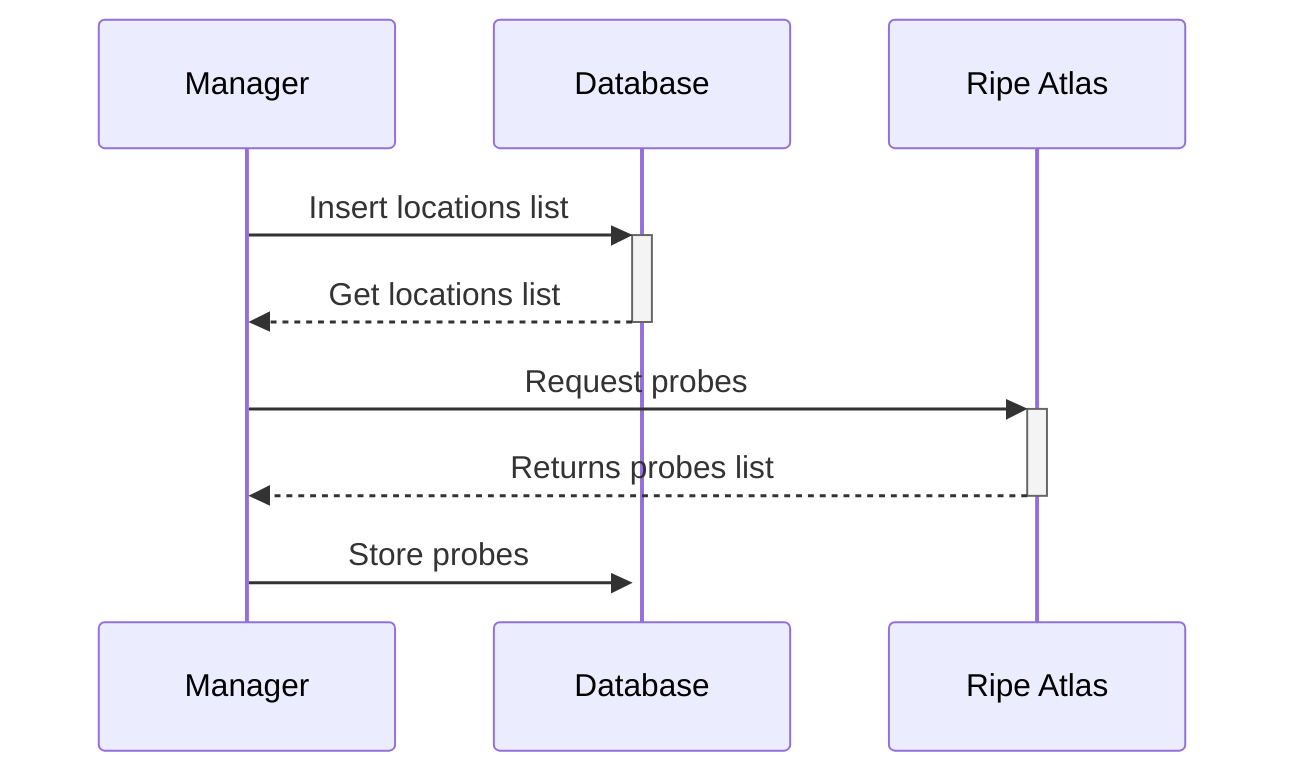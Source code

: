 sequenceDiagram
    Manager->>+Database: Insert locations list
    Database-->>-Manager: Get locations list

    Manager->>+Ripe Atlas: Request probes
    Ripe Atlas-->>-Manager: Returns probes list

    Manager->>+Database: Store probes